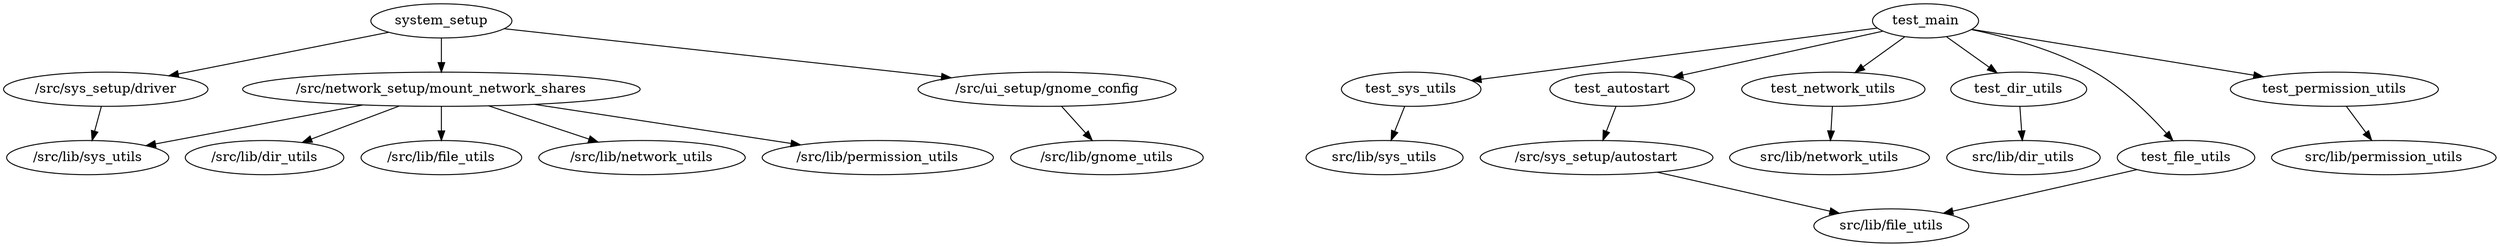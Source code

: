 digraph Dependencies {
"system_setup" -> {
    "/src/sys_setup/driver",
    "/src/network_setup/mount_network_shares",
    "/src/ui_setup/gnome_config"
    };
"/src/sys_setup/driver" -> "/src/lib/sys_utils";
"/src/network_setup/mount_network_shares" -> {
    "/src/lib/dir_utils",
    "/src/lib/file_utils",
    "/src/lib/network_utils",
    "/src/lib/permission_utils",
    "/src/lib/sys_utils"
    };
"/src/ui_setup/gnome_config" -> "/src/lib/gnome_utils";
"test_sys_utils" -> "src/lib/sys_utils";
"test_autostart" -> "/src/sys_setup/autostart";
"/src/sys_setup/autostart" -> "src/lib/file_utils";
"test_network_utils" -> "src/lib/network_utils";
"test_main" -> {
    "test_autostart",
    "test_dir_utils",
    "test_file_utils",
    "test_network_utils",
    "test_permission_utils",
    "test_sys_utils"
};
"test_file_utils" -> "src/lib/file_utils";
"test_permission_utils" -> "src/lib/permission_utils";
"test_dir_utils" -> "src/lib/dir_utils";
}
